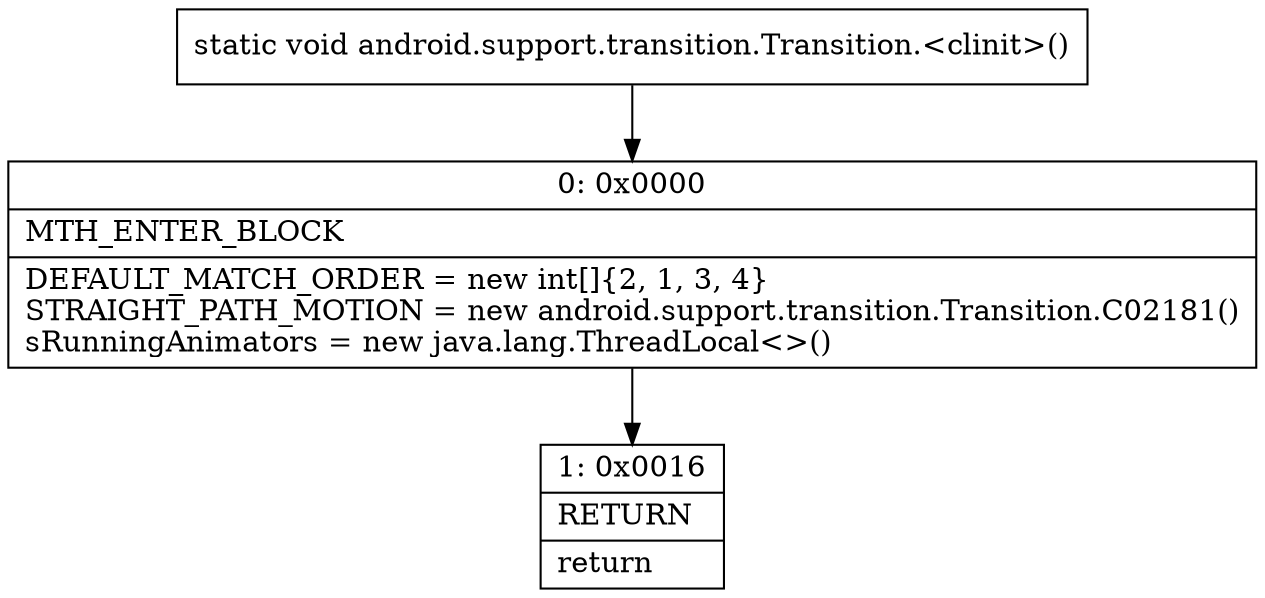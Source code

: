 digraph "CFG forandroid.support.transition.Transition.\<clinit\>()V" {
Node_0 [shape=record,label="{0\:\ 0x0000|MTH_ENTER_BLOCK\l|DEFAULT_MATCH_ORDER = new int[]\{2, 1, 3, 4\}\lSTRAIGHT_PATH_MOTION = new android.support.transition.Transition.C02181()\lsRunningAnimators = new java.lang.ThreadLocal\<\>()\l}"];
Node_1 [shape=record,label="{1\:\ 0x0016|RETURN\l|return\l}"];
MethodNode[shape=record,label="{static void android.support.transition.Transition.\<clinit\>() }"];
MethodNode -> Node_0;
Node_0 -> Node_1;
}

